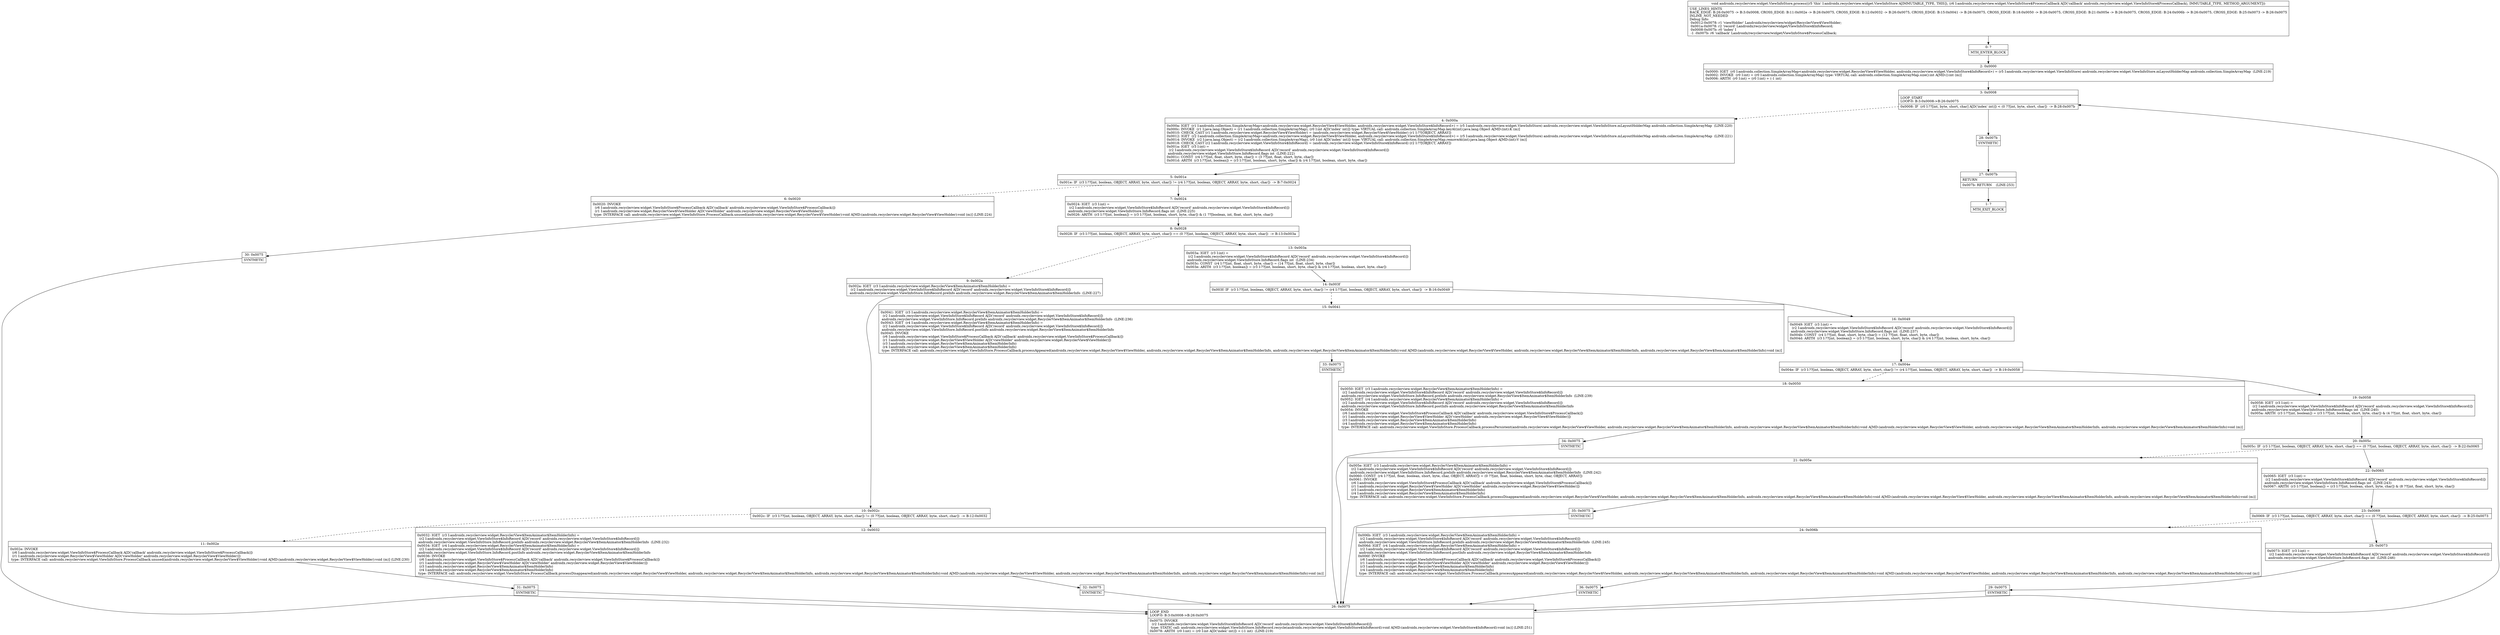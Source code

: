 digraph "CFG forandroidx.recyclerview.widget.ViewInfoStore.process(Landroidx\/recyclerview\/widget\/ViewInfoStore$ProcessCallback;)V" {
Node_0 [shape=record,label="{0\:\ ?|MTH_ENTER_BLOCK\l}"];
Node_2 [shape=record,label="{2\:\ 0x0000|0x0000: IGET  (r0 I:androidx.collection.SimpleArrayMap\<androidx.recyclerview.widget.RecyclerView$ViewHolder, androidx.recyclerview.widget.ViewInfoStore$InfoRecord\>) = (r5 I:androidx.recyclerview.widget.ViewInfoStore) androidx.recyclerview.widget.ViewInfoStore.mLayoutHolderMap androidx.collection.SimpleArrayMap  (LINE:219)\l0x0002: INVOKE  (r0 I:int) = (r0 I:androidx.collection.SimpleArrayMap) type: VIRTUAL call: androidx.collection.SimpleArrayMap.size():int A[MD:():int (m)]\l0x0006: ARITH  (r0 I:int) = (r0 I:int) + (\-1 int) \l}"];
Node_3 [shape=record,label="{3\:\ 0x0008|LOOP_START\lLOOP:0: B:3:0x0008\-\>B:26:0x0075\l|0x0008: IF  (r0 I:??[int, byte, short, char] A[D('index' int)]) \< (0 ??[int, byte, short, char])  \-\> B:28:0x007b \l}"];
Node_4 [shape=record,label="{4\:\ 0x000a|0x000a: IGET  (r1 I:androidx.collection.SimpleArrayMap\<androidx.recyclerview.widget.RecyclerView$ViewHolder, androidx.recyclerview.widget.ViewInfoStore$InfoRecord\>) = (r5 I:androidx.recyclerview.widget.ViewInfoStore) androidx.recyclerview.widget.ViewInfoStore.mLayoutHolderMap androidx.collection.SimpleArrayMap  (LINE:220)\l0x000c: INVOKE  (r1 I:java.lang.Object) = (r1 I:androidx.collection.SimpleArrayMap), (r0 I:int A[D('index' int)]) type: VIRTUAL call: androidx.collection.SimpleArrayMap.keyAt(int):java.lang.Object A[MD:(int):K (m)]\l0x0010: CHECK_CAST (r1 I:androidx.recyclerview.widget.RecyclerView$ViewHolder) = (androidx.recyclerview.widget.RecyclerView$ViewHolder) (r1 I:??[OBJECT, ARRAY]) \l0x0012: IGET  (r2 I:androidx.collection.SimpleArrayMap\<androidx.recyclerview.widget.RecyclerView$ViewHolder, androidx.recyclerview.widget.ViewInfoStore$InfoRecord\>) = (r5 I:androidx.recyclerview.widget.ViewInfoStore) androidx.recyclerview.widget.ViewInfoStore.mLayoutHolderMap androidx.collection.SimpleArrayMap  (LINE:221)\l0x0014: INVOKE  (r2 I:java.lang.Object) = (r2 I:androidx.collection.SimpleArrayMap), (r0 I:int A[D('index' int)]) type: VIRTUAL call: androidx.collection.SimpleArrayMap.removeAt(int):java.lang.Object A[MD:(int):V (m)]\l0x0018: CHECK_CAST (r2 I:androidx.recyclerview.widget.ViewInfoStore$InfoRecord) = (androidx.recyclerview.widget.ViewInfoStore$InfoRecord) (r2 I:??[OBJECT, ARRAY]) \l0x001a: IGET  (r3 I:int) = \l  (r2 I:androidx.recyclerview.widget.ViewInfoStore$InfoRecord A[D('record' androidx.recyclerview.widget.ViewInfoStore$InfoRecord)])\l androidx.recyclerview.widget.ViewInfoStore.InfoRecord.flags int  (LINE:222)\l0x001c: CONST  (r4 I:??[int, float, short, byte, char]) = (3 ??[int, float, short, byte, char]) \l0x001d: ARITH  (r3 I:??[int, boolean]) = (r3 I:??[int, boolean, short, byte, char]) & (r4 I:??[int, boolean, short, byte, char]) \l}"];
Node_5 [shape=record,label="{5\:\ 0x001e|0x001e: IF  (r3 I:??[int, boolean, OBJECT, ARRAY, byte, short, char]) != (r4 I:??[int, boolean, OBJECT, ARRAY, byte, short, char])  \-\> B:7:0x0024 \l}"];
Node_6 [shape=record,label="{6\:\ 0x0020|0x0020: INVOKE  \l  (r6 I:androidx.recyclerview.widget.ViewInfoStore$ProcessCallback A[D('callback' androidx.recyclerview.widget.ViewInfoStore$ProcessCallback)])\l  (r1 I:androidx.recyclerview.widget.RecyclerView$ViewHolder A[D('viewHolder' androidx.recyclerview.widget.RecyclerView$ViewHolder)])\l type: INTERFACE call: androidx.recyclerview.widget.ViewInfoStore.ProcessCallback.unused(androidx.recyclerview.widget.RecyclerView$ViewHolder):void A[MD:(androidx.recyclerview.widget.RecyclerView$ViewHolder):void (m)] (LINE:224)\l}"];
Node_30 [shape=record,label="{30\:\ 0x0075|SYNTHETIC\l}"];
Node_26 [shape=record,label="{26\:\ 0x0075|LOOP_END\lLOOP:0: B:3:0x0008\-\>B:26:0x0075\l|0x0075: INVOKE  \l  (r2 I:androidx.recyclerview.widget.ViewInfoStore$InfoRecord A[D('record' androidx.recyclerview.widget.ViewInfoStore$InfoRecord)])\l type: STATIC call: androidx.recyclerview.widget.ViewInfoStore.InfoRecord.recycle(androidx.recyclerview.widget.ViewInfoStore$InfoRecord):void A[MD:(androidx.recyclerview.widget.ViewInfoStore$InfoRecord):void (m)] (LINE:251)\l0x0078: ARITH  (r0 I:int) = (r0 I:int A[D('index' int)]) + (\-1 int)  (LINE:219)\l}"];
Node_7 [shape=record,label="{7\:\ 0x0024|0x0024: IGET  (r3 I:int) = \l  (r2 I:androidx.recyclerview.widget.ViewInfoStore$InfoRecord A[D('record' androidx.recyclerview.widget.ViewInfoStore$InfoRecord)])\l androidx.recyclerview.widget.ViewInfoStore.InfoRecord.flags int  (LINE:225)\l0x0026: ARITH  (r3 I:??[int, boolean]) = (r3 I:??[int, boolean, short, byte, char]) & (1 ??[boolean, int, float, short, byte, char]) \l}"];
Node_8 [shape=record,label="{8\:\ 0x0028|0x0028: IF  (r3 I:??[int, boolean, OBJECT, ARRAY, byte, short, char]) == (0 ??[int, boolean, OBJECT, ARRAY, byte, short, char])  \-\> B:13:0x003a \l}"];
Node_9 [shape=record,label="{9\:\ 0x002a|0x002a: IGET  (r3 I:androidx.recyclerview.widget.RecyclerView$ItemAnimator$ItemHolderInfo) = \l  (r2 I:androidx.recyclerview.widget.ViewInfoStore$InfoRecord A[D('record' androidx.recyclerview.widget.ViewInfoStore$InfoRecord)])\l androidx.recyclerview.widget.ViewInfoStore.InfoRecord.preInfo androidx.recyclerview.widget.RecyclerView$ItemAnimator$ItemHolderInfo  (LINE:227)\l}"];
Node_10 [shape=record,label="{10\:\ 0x002c|0x002c: IF  (r3 I:??[int, boolean, OBJECT, ARRAY, byte, short, char]) != (0 ??[int, boolean, OBJECT, ARRAY, byte, short, char])  \-\> B:12:0x0032 \l}"];
Node_11 [shape=record,label="{11\:\ 0x002e|0x002e: INVOKE  \l  (r6 I:androidx.recyclerview.widget.ViewInfoStore$ProcessCallback A[D('callback' androidx.recyclerview.widget.ViewInfoStore$ProcessCallback)])\l  (r1 I:androidx.recyclerview.widget.RecyclerView$ViewHolder A[D('viewHolder' androidx.recyclerview.widget.RecyclerView$ViewHolder)])\l type: INTERFACE call: androidx.recyclerview.widget.ViewInfoStore.ProcessCallback.unused(androidx.recyclerview.widget.RecyclerView$ViewHolder):void A[MD:(androidx.recyclerview.widget.RecyclerView$ViewHolder):void (m)] (LINE:230)\l}"];
Node_31 [shape=record,label="{31\:\ 0x0075|SYNTHETIC\l}"];
Node_12 [shape=record,label="{12\:\ 0x0032|0x0032: IGET  (r3 I:androidx.recyclerview.widget.RecyclerView$ItemAnimator$ItemHolderInfo) = \l  (r2 I:androidx.recyclerview.widget.ViewInfoStore$InfoRecord A[D('record' androidx.recyclerview.widget.ViewInfoStore$InfoRecord)])\l androidx.recyclerview.widget.ViewInfoStore.InfoRecord.preInfo androidx.recyclerview.widget.RecyclerView$ItemAnimator$ItemHolderInfo  (LINE:232)\l0x0034: IGET  (r4 I:androidx.recyclerview.widget.RecyclerView$ItemAnimator$ItemHolderInfo) = \l  (r2 I:androidx.recyclerview.widget.ViewInfoStore$InfoRecord A[D('record' androidx.recyclerview.widget.ViewInfoStore$InfoRecord)])\l androidx.recyclerview.widget.ViewInfoStore.InfoRecord.postInfo androidx.recyclerview.widget.RecyclerView$ItemAnimator$ItemHolderInfo \l0x0036: INVOKE  \l  (r6 I:androidx.recyclerview.widget.ViewInfoStore$ProcessCallback A[D('callback' androidx.recyclerview.widget.ViewInfoStore$ProcessCallback)])\l  (r1 I:androidx.recyclerview.widget.RecyclerView$ViewHolder A[D('viewHolder' androidx.recyclerview.widget.RecyclerView$ViewHolder)])\l  (r3 I:androidx.recyclerview.widget.RecyclerView$ItemAnimator$ItemHolderInfo)\l  (r4 I:androidx.recyclerview.widget.RecyclerView$ItemAnimator$ItemHolderInfo)\l type: INTERFACE call: androidx.recyclerview.widget.ViewInfoStore.ProcessCallback.processDisappeared(androidx.recyclerview.widget.RecyclerView$ViewHolder, androidx.recyclerview.widget.RecyclerView$ItemAnimator$ItemHolderInfo, androidx.recyclerview.widget.RecyclerView$ItemAnimator$ItemHolderInfo):void A[MD:(androidx.recyclerview.widget.RecyclerView$ViewHolder, androidx.recyclerview.widget.RecyclerView$ItemAnimator$ItemHolderInfo, androidx.recyclerview.widget.RecyclerView$ItemAnimator$ItemHolderInfo):void (m)]\l}"];
Node_32 [shape=record,label="{32\:\ 0x0075|SYNTHETIC\l}"];
Node_13 [shape=record,label="{13\:\ 0x003a|0x003a: IGET  (r3 I:int) = \l  (r2 I:androidx.recyclerview.widget.ViewInfoStore$InfoRecord A[D('record' androidx.recyclerview.widget.ViewInfoStore$InfoRecord)])\l androidx.recyclerview.widget.ViewInfoStore.InfoRecord.flags int  (LINE:234)\l0x003c: CONST  (r4 I:??[int, float, short, byte, char]) = (14 ??[int, float, short, byte, char]) \l0x003e: ARITH  (r3 I:??[int, boolean]) = (r3 I:??[int, boolean, short, byte, char]) & (r4 I:??[int, boolean, short, byte, char]) \l}"];
Node_14 [shape=record,label="{14\:\ 0x003f|0x003f: IF  (r3 I:??[int, boolean, OBJECT, ARRAY, byte, short, char]) != (r4 I:??[int, boolean, OBJECT, ARRAY, byte, short, char])  \-\> B:16:0x0049 \l}"];
Node_15 [shape=record,label="{15\:\ 0x0041|0x0041: IGET  (r3 I:androidx.recyclerview.widget.RecyclerView$ItemAnimator$ItemHolderInfo) = \l  (r2 I:androidx.recyclerview.widget.ViewInfoStore$InfoRecord A[D('record' androidx.recyclerview.widget.ViewInfoStore$InfoRecord)])\l androidx.recyclerview.widget.ViewInfoStore.InfoRecord.preInfo androidx.recyclerview.widget.RecyclerView$ItemAnimator$ItemHolderInfo  (LINE:236)\l0x0043: IGET  (r4 I:androidx.recyclerview.widget.RecyclerView$ItemAnimator$ItemHolderInfo) = \l  (r2 I:androidx.recyclerview.widget.ViewInfoStore$InfoRecord A[D('record' androidx.recyclerview.widget.ViewInfoStore$InfoRecord)])\l androidx.recyclerview.widget.ViewInfoStore.InfoRecord.postInfo androidx.recyclerview.widget.RecyclerView$ItemAnimator$ItemHolderInfo \l0x0045: INVOKE  \l  (r6 I:androidx.recyclerview.widget.ViewInfoStore$ProcessCallback A[D('callback' androidx.recyclerview.widget.ViewInfoStore$ProcessCallback)])\l  (r1 I:androidx.recyclerview.widget.RecyclerView$ViewHolder A[D('viewHolder' androidx.recyclerview.widget.RecyclerView$ViewHolder)])\l  (r3 I:androidx.recyclerview.widget.RecyclerView$ItemAnimator$ItemHolderInfo)\l  (r4 I:androidx.recyclerview.widget.RecyclerView$ItemAnimator$ItemHolderInfo)\l type: INTERFACE call: androidx.recyclerview.widget.ViewInfoStore.ProcessCallback.processAppeared(androidx.recyclerview.widget.RecyclerView$ViewHolder, androidx.recyclerview.widget.RecyclerView$ItemAnimator$ItemHolderInfo, androidx.recyclerview.widget.RecyclerView$ItemAnimator$ItemHolderInfo):void A[MD:(androidx.recyclerview.widget.RecyclerView$ViewHolder, androidx.recyclerview.widget.RecyclerView$ItemAnimator$ItemHolderInfo, androidx.recyclerview.widget.RecyclerView$ItemAnimator$ItemHolderInfo):void (m)]\l}"];
Node_33 [shape=record,label="{33\:\ 0x0075|SYNTHETIC\l}"];
Node_16 [shape=record,label="{16\:\ 0x0049|0x0049: IGET  (r3 I:int) = \l  (r2 I:androidx.recyclerview.widget.ViewInfoStore$InfoRecord A[D('record' androidx.recyclerview.widget.ViewInfoStore$InfoRecord)])\l androidx.recyclerview.widget.ViewInfoStore.InfoRecord.flags int  (LINE:237)\l0x004b: CONST  (r4 I:??[int, float, short, byte, char]) = (12 ??[int, float, short, byte, char]) \l0x004d: ARITH  (r3 I:??[int, boolean]) = (r3 I:??[int, boolean, short, byte, char]) & (r4 I:??[int, boolean, short, byte, char]) \l}"];
Node_17 [shape=record,label="{17\:\ 0x004e|0x004e: IF  (r3 I:??[int, boolean, OBJECT, ARRAY, byte, short, char]) != (r4 I:??[int, boolean, OBJECT, ARRAY, byte, short, char])  \-\> B:19:0x0058 \l}"];
Node_18 [shape=record,label="{18\:\ 0x0050|0x0050: IGET  (r3 I:androidx.recyclerview.widget.RecyclerView$ItemAnimator$ItemHolderInfo) = \l  (r2 I:androidx.recyclerview.widget.ViewInfoStore$InfoRecord A[D('record' androidx.recyclerview.widget.ViewInfoStore$InfoRecord)])\l androidx.recyclerview.widget.ViewInfoStore.InfoRecord.preInfo androidx.recyclerview.widget.RecyclerView$ItemAnimator$ItemHolderInfo  (LINE:239)\l0x0052: IGET  (r4 I:androidx.recyclerview.widget.RecyclerView$ItemAnimator$ItemHolderInfo) = \l  (r2 I:androidx.recyclerview.widget.ViewInfoStore$InfoRecord A[D('record' androidx.recyclerview.widget.ViewInfoStore$InfoRecord)])\l androidx.recyclerview.widget.ViewInfoStore.InfoRecord.postInfo androidx.recyclerview.widget.RecyclerView$ItemAnimator$ItemHolderInfo \l0x0054: INVOKE  \l  (r6 I:androidx.recyclerview.widget.ViewInfoStore$ProcessCallback A[D('callback' androidx.recyclerview.widget.ViewInfoStore$ProcessCallback)])\l  (r1 I:androidx.recyclerview.widget.RecyclerView$ViewHolder A[D('viewHolder' androidx.recyclerview.widget.RecyclerView$ViewHolder)])\l  (r3 I:androidx.recyclerview.widget.RecyclerView$ItemAnimator$ItemHolderInfo)\l  (r4 I:androidx.recyclerview.widget.RecyclerView$ItemAnimator$ItemHolderInfo)\l type: INTERFACE call: androidx.recyclerview.widget.ViewInfoStore.ProcessCallback.processPersistent(androidx.recyclerview.widget.RecyclerView$ViewHolder, androidx.recyclerview.widget.RecyclerView$ItemAnimator$ItemHolderInfo, androidx.recyclerview.widget.RecyclerView$ItemAnimator$ItemHolderInfo):void A[MD:(androidx.recyclerview.widget.RecyclerView$ViewHolder, androidx.recyclerview.widget.RecyclerView$ItemAnimator$ItemHolderInfo, androidx.recyclerview.widget.RecyclerView$ItemAnimator$ItemHolderInfo):void (m)]\l}"];
Node_34 [shape=record,label="{34\:\ 0x0075|SYNTHETIC\l}"];
Node_19 [shape=record,label="{19\:\ 0x0058|0x0058: IGET  (r3 I:int) = \l  (r2 I:androidx.recyclerview.widget.ViewInfoStore$InfoRecord A[D('record' androidx.recyclerview.widget.ViewInfoStore$InfoRecord)])\l androidx.recyclerview.widget.ViewInfoStore.InfoRecord.flags int  (LINE:240)\l0x005a: ARITH  (r3 I:??[int, boolean]) = (r3 I:??[int, boolean, short, byte, char]) & (4 ??[int, float, short, byte, char]) \l}"];
Node_20 [shape=record,label="{20\:\ 0x005c|0x005c: IF  (r3 I:??[int, boolean, OBJECT, ARRAY, byte, short, char]) == (0 ??[int, boolean, OBJECT, ARRAY, byte, short, char])  \-\> B:22:0x0065 \l}"];
Node_21 [shape=record,label="{21\:\ 0x005e|0x005e: IGET  (r3 I:androidx.recyclerview.widget.RecyclerView$ItemAnimator$ItemHolderInfo) = \l  (r2 I:androidx.recyclerview.widget.ViewInfoStore$InfoRecord A[D('record' androidx.recyclerview.widget.ViewInfoStore$InfoRecord)])\l androidx.recyclerview.widget.ViewInfoStore.InfoRecord.preInfo androidx.recyclerview.widget.RecyclerView$ItemAnimator$ItemHolderInfo  (LINE:242)\l0x0060: CONST  (r4 I:??[int, float, boolean, short, byte, char, OBJECT, ARRAY]) = (0 ??[int, float, boolean, short, byte, char, OBJECT, ARRAY]) \l0x0061: INVOKE  \l  (r6 I:androidx.recyclerview.widget.ViewInfoStore$ProcessCallback A[D('callback' androidx.recyclerview.widget.ViewInfoStore$ProcessCallback)])\l  (r1 I:androidx.recyclerview.widget.RecyclerView$ViewHolder A[D('viewHolder' androidx.recyclerview.widget.RecyclerView$ViewHolder)])\l  (r3 I:androidx.recyclerview.widget.RecyclerView$ItemAnimator$ItemHolderInfo)\l  (r4 I:androidx.recyclerview.widget.RecyclerView$ItemAnimator$ItemHolderInfo)\l type: INTERFACE call: androidx.recyclerview.widget.ViewInfoStore.ProcessCallback.processDisappeared(androidx.recyclerview.widget.RecyclerView$ViewHolder, androidx.recyclerview.widget.RecyclerView$ItemAnimator$ItemHolderInfo, androidx.recyclerview.widget.RecyclerView$ItemAnimator$ItemHolderInfo):void A[MD:(androidx.recyclerview.widget.RecyclerView$ViewHolder, androidx.recyclerview.widget.RecyclerView$ItemAnimator$ItemHolderInfo, androidx.recyclerview.widget.RecyclerView$ItemAnimator$ItemHolderInfo):void (m)]\l}"];
Node_35 [shape=record,label="{35\:\ 0x0075|SYNTHETIC\l}"];
Node_22 [shape=record,label="{22\:\ 0x0065|0x0065: IGET  (r3 I:int) = \l  (r2 I:androidx.recyclerview.widget.ViewInfoStore$InfoRecord A[D('record' androidx.recyclerview.widget.ViewInfoStore$InfoRecord)])\l androidx.recyclerview.widget.ViewInfoStore.InfoRecord.flags int  (LINE:243)\l0x0067: ARITH  (r3 I:??[int, boolean]) = (r3 I:??[int, boolean, short, byte, char]) & (8 ??[int, float, short, byte, char]) \l}"];
Node_23 [shape=record,label="{23\:\ 0x0069|0x0069: IF  (r3 I:??[int, boolean, OBJECT, ARRAY, byte, short, char]) == (0 ??[int, boolean, OBJECT, ARRAY, byte, short, char])  \-\> B:25:0x0073 \l}"];
Node_24 [shape=record,label="{24\:\ 0x006b|0x006b: IGET  (r3 I:androidx.recyclerview.widget.RecyclerView$ItemAnimator$ItemHolderInfo) = \l  (r2 I:androidx.recyclerview.widget.ViewInfoStore$InfoRecord A[D('record' androidx.recyclerview.widget.ViewInfoStore$InfoRecord)])\l androidx.recyclerview.widget.ViewInfoStore.InfoRecord.preInfo androidx.recyclerview.widget.RecyclerView$ItemAnimator$ItemHolderInfo  (LINE:245)\l0x006d: IGET  (r4 I:androidx.recyclerview.widget.RecyclerView$ItemAnimator$ItemHolderInfo) = \l  (r2 I:androidx.recyclerview.widget.ViewInfoStore$InfoRecord A[D('record' androidx.recyclerview.widget.ViewInfoStore$InfoRecord)])\l androidx.recyclerview.widget.ViewInfoStore.InfoRecord.postInfo androidx.recyclerview.widget.RecyclerView$ItemAnimator$ItemHolderInfo \l0x006f: INVOKE  \l  (r6 I:androidx.recyclerview.widget.ViewInfoStore$ProcessCallback A[D('callback' androidx.recyclerview.widget.ViewInfoStore$ProcessCallback)])\l  (r1 I:androidx.recyclerview.widget.RecyclerView$ViewHolder A[D('viewHolder' androidx.recyclerview.widget.RecyclerView$ViewHolder)])\l  (r3 I:androidx.recyclerview.widget.RecyclerView$ItemAnimator$ItemHolderInfo)\l  (r4 I:androidx.recyclerview.widget.RecyclerView$ItemAnimator$ItemHolderInfo)\l type: INTERFACE call: androidx.recyclerview.widget.ViewInfoStore.ProcessCallback.processAppeared(androidx.recyclerview.widget.RecyclerView$ViewHolder, androidx.recyclerview.widget.RecyclerView$ItemAnimator$ItemHolderInfo, androidx.recyclerview.widget.RecyclerView$ItemAnimator$ItemHolderInfo):void A[MD:(androidx.recyclerview.widget.RecyclerView$ViewHolder, androidx.recyclerview.widget.RecyclerView$ItemAnimator$ItemHolderInfo, androidx.recyclerview.widget.RecyclerView$ItemAnimator$ItemHolderInfo):void (m)]\l}"];
Node_36 [shape=record,label="{36\:\ 0x0075|SYNTHETIC\l}"];
Node_25 [shape=record,label="{25\:\ 0x0073|0x0073: IGET  (r3 I:int) = \l  (r2 I:androidx.recyclerview.widget.ViewInfoStore$InfoRecord A[D('record' androidx.recyclerview.widget.ViewInfoStore$InfoRecord)])\l androidx.recyclerview.widget.ViewInfoStore.InfoRecord.flags int  (LINE:246)\l}"];
Node_29 [shape=record,label="{29\:\ 0x0075|SYNTHETIC\l}"];
Node_28 [shape=record,label="{28\:\ 0x007b|SYNTHETIC\l}"];
Node_27 [shape=record,label="{27\:\ 0x007b|RETURN\l|0x007b: RETURN    (LINE:253)\l}"];
Node_1 [shape=record,label="{1\:\ ?|MTH_EXIT_BLOCK\l}"];
MethodNode[shape=record,label="{void androidx.recyclerview.widget.ViewInfoStore.process((r5 'this' I:androidx.recyclerview.widget.ViewInfoStore A[IMMUTABLE_TYPE, THIS]), (r6 I:androidx.recyclerview.widget.ViewInfoStore$ProcessCallback A[D('callback' androidx.recyclerview.widget.ViewInfoStore$ProcessCallback), IMMUTABLE_TYPE, METHOD_ARGUMENT]))  | USE_LINES_HINTS\lBACK_EDGE: B:26:0x0075 \-\> B:3:0x0008, CROSS_EDGE: B:11:0x002e \-\> B:26:0x0075, CROSS_EDGE: B:12:0x0032 \-\> B:26:0x0075, CROSS_EDGE: B:15:0x0041 \-\> B:26:0x0075, CROSS_EDGE: B:18:0x0050 \-\> B:26:0x0075, CROSS_EDGE: B:21:0x005e \-\> B:26:0x0075, CROSS_EDGE: B:24:0x006b \-\> B:26:0x0075, CROSS_EDGE: B:25:0x0073 \-\> B:26:0x0075\lINLINE_NOT_NEEDED\lDebug Info:\l  0x0012\-0x0078: r1 'viewHolder' Landroidx\/recyclerview\/widget\/RecyclerView$ViewHolder;\l  0x001a\-0x0078: r2 'record' Landroidx\/recyclerview\/widget\/ViewInfoStore$InfoRecord;\l  0x0008\-0x007b: r0 'index' I\l  \-1 \-0x007b: r6 'callback' Landroidx\/recyclerview\/widget\/ViewInfoStore$ProcessCallback;\l}"];
MethodNode -> Node_0;Node_0 -> Node_2;
Node_2 -> Node_3;
Node_3 -> Node_4[style=dashed];
Node_3 -> Node_28;
Node_4 -> Node_5;
Node_5 -> Node_6[style=dashed];
Node_5 -> Node_7;
Node_6 -> Node_30;
Node_30 -> Node_26;
Node_26 -> Node_3;
Node_7 -> Node_8;
Node_8 -> Node_9[style=dashed];
Node_8 -> Node_13;
Node_9 -> Node_10;
Node_10 -> Node_11[style=dashed];
Node_10 -> Node_12;
Node_11 -> Node_31;
Node_31 -> Node_26;
Node_12 -> Node_32;
Node_32 -> Node_26;
Node_13 -> Node_14;
Node_14 -> Node_15[style=dashed];
Node_14 -> Node_16;
Node_15 -> Node_33;
Node_33 -> Node_26;
Node_16 -> Node_17;
Node_17 -> Node_18[style=dashed];
Node_17 -> Node_19;
Node_18 -> Node_34;
Node_34 -> Node_26;
Node_19 -> Node_20;
Node_20 -> Node_21[style=dashed];
Node_20 -> Node_22;
Node_21 -> Node_35;
Node_35 -> Node_26;
Node_22 -> Node_23;
Node_23 -> Node_24[style=dashed];
Node_23 -> Node_25;
Node_24 -> Node_36;
Node_36 -> Node_26;
Node_25 -> Node_29;
Node_29 -> Node_26;
Node_28 -> Node_27;
Node_27 -> Node_1;
}

